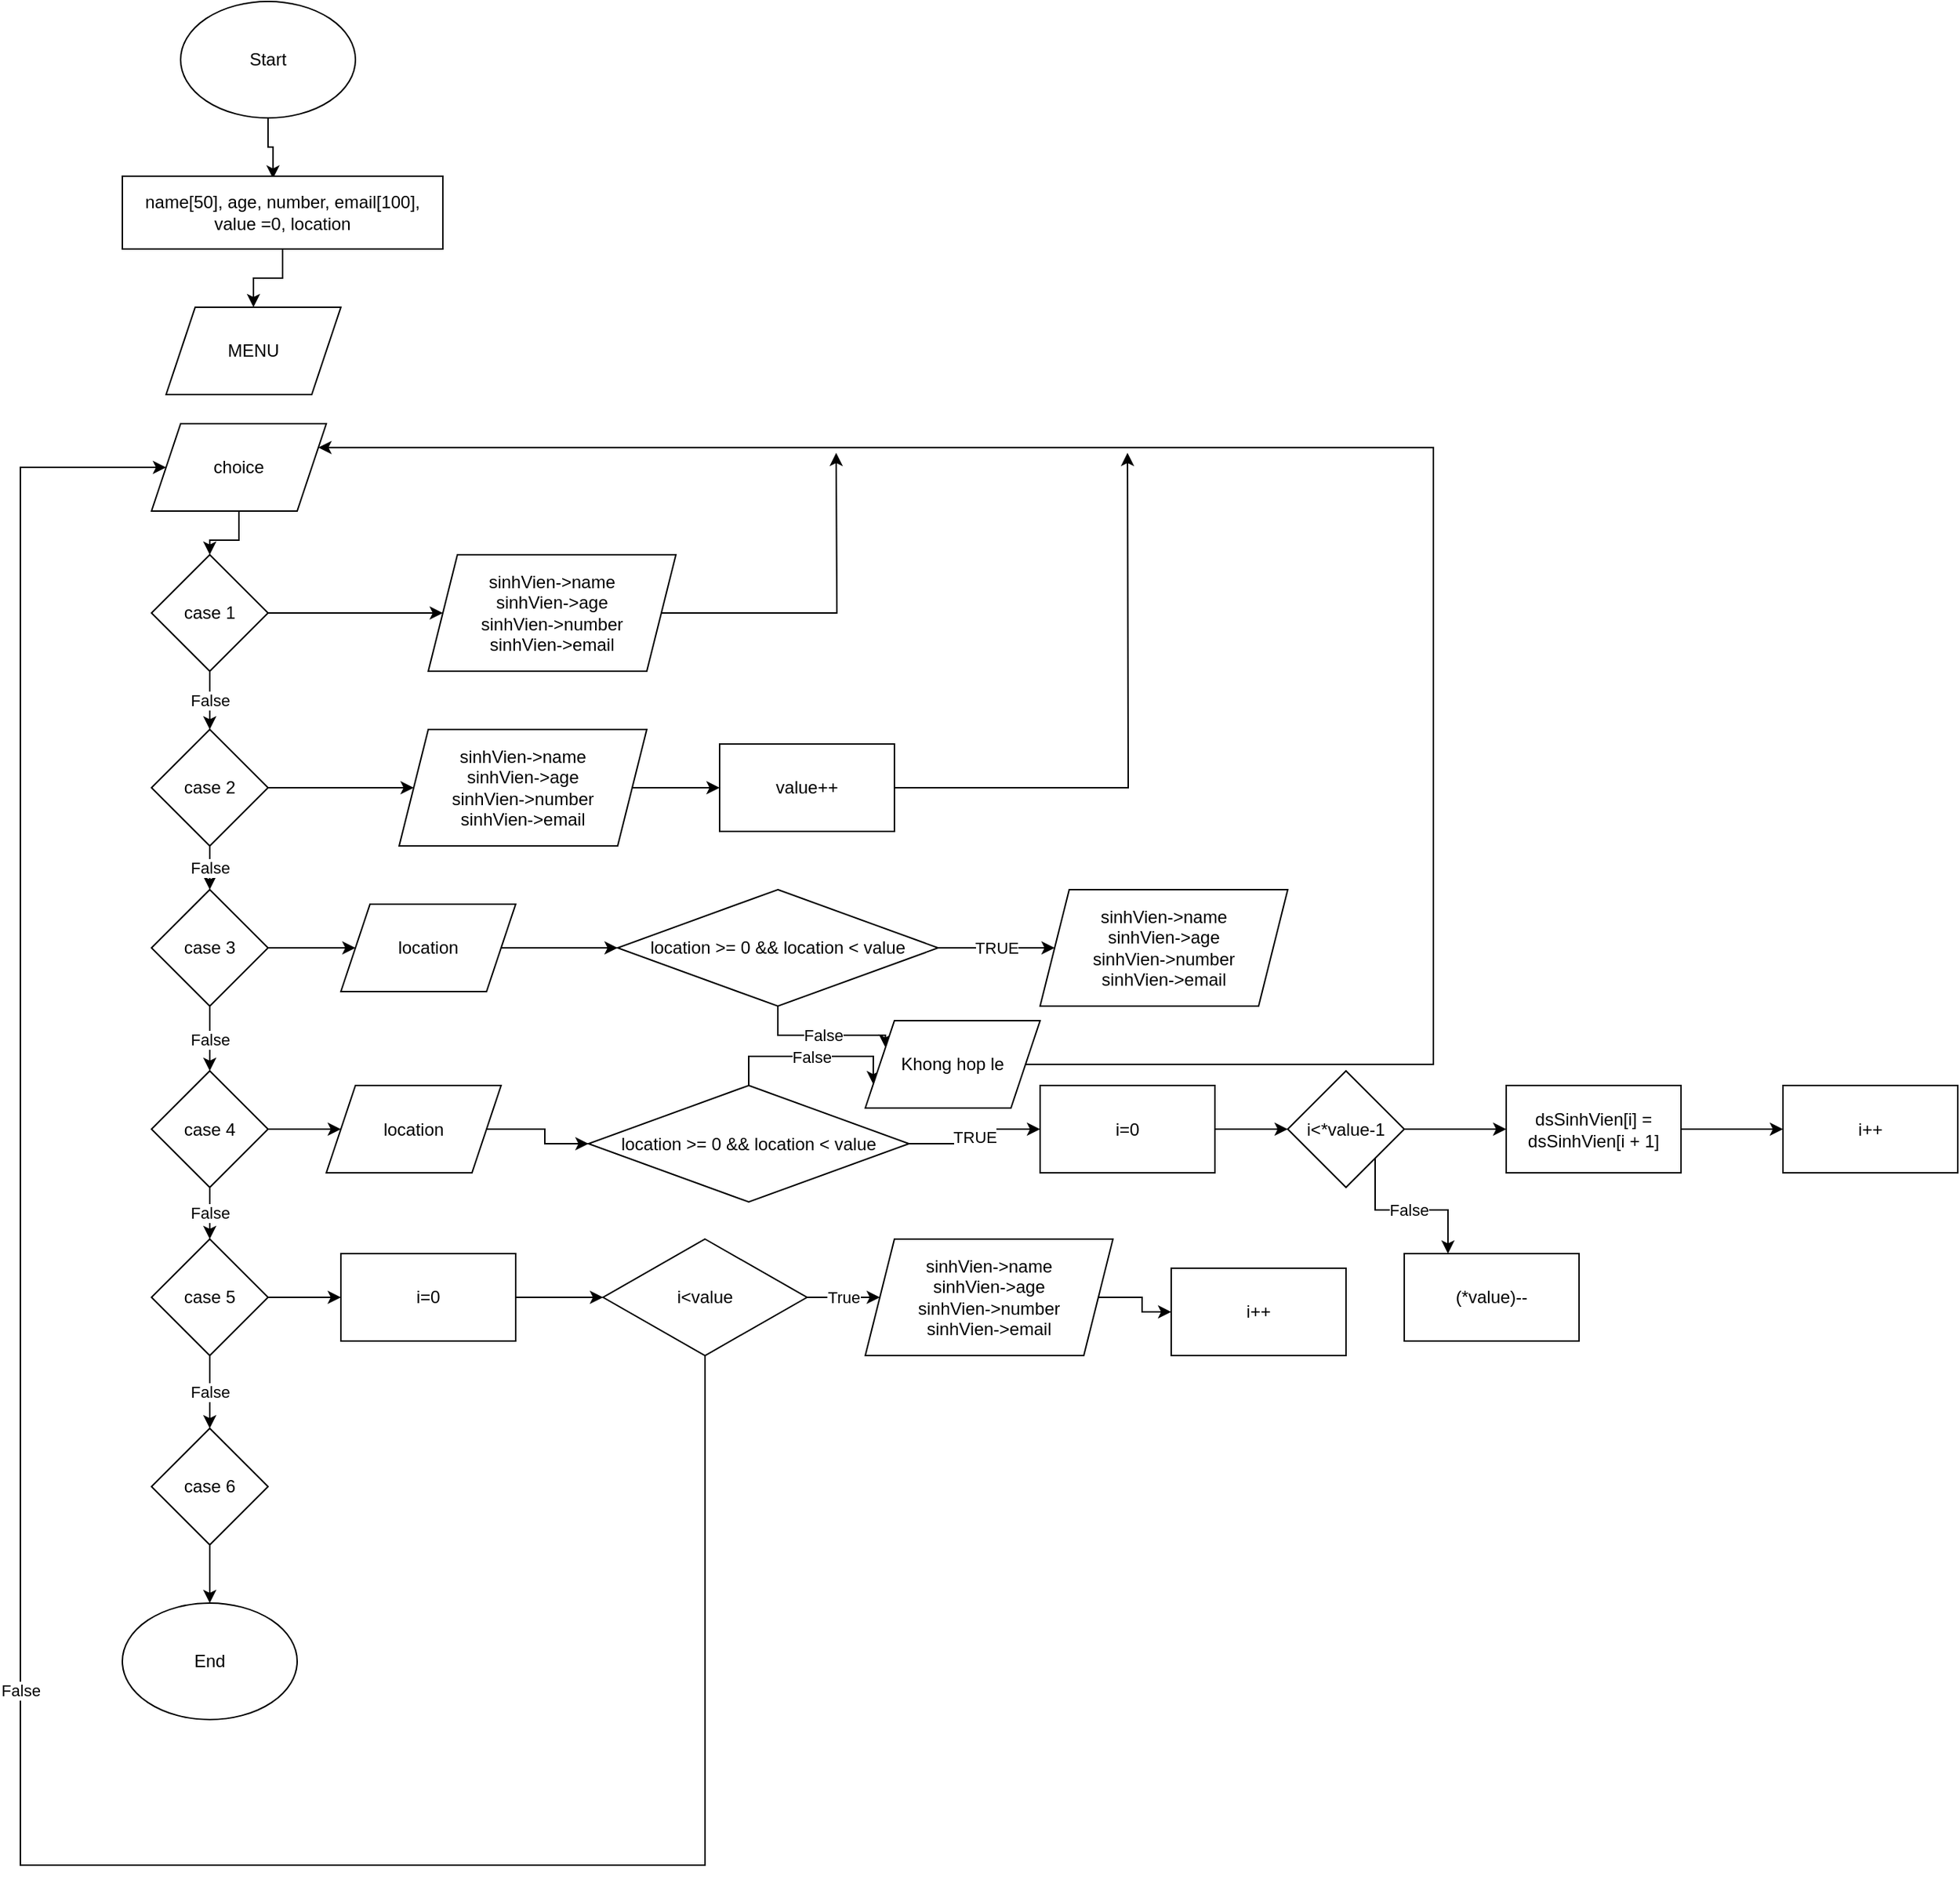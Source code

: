 <mxfile version="20.8.16" type="device"><diagram id="C5RBs43oDa-KdzZeNtuy" name="Page-1"><mxGraphModel dx="1323" dy="865" grid="1" gridSize="10" guides="1" tooltips="1" connect="1" arrows="1" fold="1" page="1" pageScale="1" pageWidth="827" pageHeight="1169" math="0" shadow="0"><root><mxCell id="WIyWlLk6GJQsqaUBKTNV-0"/><mxCell id="WIyWlLk6GJQsqaUBKTNV-1" parent="WIyWlLk6GJQsqaUBKTNV-0"/><mxCell id="BkMUkmzGFXqbEhpygOma-0" style="edgeStyle=orthogonalEdgeStyle;rounded=0;orthogonalLoop=1;jettySize=auto;html=1;entryX=0.47;entryY=0.033;entryDx=0;entryDy=0;entryPerimeter=0;" edge="1" parent="WIyWlLk6GJQsqaUBKTNV-1" source="BkMUkmzGFXqbEhpygOma-1" target="BkMUkmzGFXqbEhpygOma-3"><mxGeometry relative="1" as="geometry"/></mxCell><mxCell id="BkMUkmzGFXqbEhpygOma-1" value="Start" style="ellipse;whiteSpace=wrap;html=1;" vertex="1" parent="WIyWlLk6GJQsqaUBKTNV-1"><mxGeometry x="220" y="10" width="120" height="80" as="geometry"/></mxCell><mxCell id="BkMUkmzGFXqbEhpygOma-2" style="edgeStyle=orthogonalEdgeStyle;rounded=0;orthogonalLoop=1;jettySize=auto;html=1;entryX=0.5;entryY=0;entryDx=0;entryDy=0;" edge="1" parent="WIyWlLk6GJQsqaUBKTNV-1" source="BkMUkmzGFXqbEhpygOma-3" target="BkMUkmzGFXqbEhpygOma-5"><mxGeometry relative="1" as="geometry"><mxPoint x="280" y="220" as="targetPoint"/></mxGeometry></mxCell><mxCell id="BkMUkmzGFXqbEhpygOma-3" value="name[50],&amp;nbsp;age,&amp;nbsp;number,&amp;nbsp;email[100],&lt;br&gt;value =0, location" style="rounded=0;whiteSpace=wrap;html=1;" vertex="1" parent="WIyWlLk6GJQsqaUBKTNV-1"><mxGeometry x="180" y="130" width="220" height="50" as="geometry"/></mxCell><mxCell id="BkMUkmzGFXqbEhpygOma-5" value="MENU" style="shape=parallelogram;perimeter=parallelogramPerimeter;whiteSpace=wrap;html=1;fixedSize=1;" vertex="1" parent="WIyWlLk6GJQsqaUBKTNV-1"><mxGeometry x="210" y="220" width="120" height="60" as="geometry"/></mxCell><mxCell id="BkMUkmzGFXqbEhpygOma-21" style="edgeStyle=orthogonalEdgeStyle;rounded=0;orthogonalLoop=1;jettySize=auto;html=1;" edge="1" parent="WIyWlLk6GJQsqaUBKTNV-1" source="BkMUkmzGFXqbEhpygOma-7" target="BkMUkmzGFXqbEhpygOma-8"><mxGeometry relative="1" as="geometry"/></mxCell><mxCell id="BkMUkmzGFXqbEhpygOma-7" value="choice" style="shape=parallelogram;perimeter=parallelogramPerimeter;whiteSpace=wrap;html=1;fixedSize=1;" vertex="1" parent="WIyWlLk6GJQsqaUBKTNV-1"><mxGeometry x="200" y="300" width="120" height="60" as="geometry"/></mxCell><mxCell id="BkMUkmzGFXqbEhpygOma-22" value="False" style="edgeStyle=orthogonalEdgeStyle;rounded=0;orthogonalLoop=1;jettySize=auto;html=1;entryX=0.5;entryY=0;entryDx=0;entryDy=0;" edge="1" parent="WIyWlLk6GJQsqaUBKTNV-1" source="BkMUkmzGFXqbEhpygOma-8" target="BkMUkmzGFXqbEhpygOma-13"><mxGeometry relative="1" as="geometry"/></mxCell><mxCell id="BkMUkmzGFXqbEhpygOma-24" style="edgeStyle=orthogonalEdgeStyle;rounded=0;orthogonalLoop=1;jettySize=auto;html=1;entryX=0;entryY=0.5;entryDx=0;entryDy=0;" edge="1" parent="WIyWlLk6GJQsqaUBKTNV-1" source="BkMUkmzGFXqbEhpygOma-8" target="BkMUkmzGFXqbEhpygOma-23"><mxGeometry relative="1" as="geometry"/></mxCell><mxCell id="BkMUkmzGFXqbEhpygOma-8" value="case 1" style="rhombus;whiteSpace=wrap;html=1;" vertex="1" parent="WIyWlLk6GJQsqaUBKTNV-1"><mxGeometry x="200" y="390" width="80" height="80" as="geometry"/></mxCell><mxCell id="BkMUkmzGFXqbEhpygOma-17" value="False" style="edgeStyle=orthogonalEdgeStyle;rounded=0;orthogonalLoop=1;jettySize=auto;html=1;entryX=0.5;entryY=0;entryDx=0;entryDy=0;" edge="1" parent="WIyWlLk6GJQsqaUBKTNV-1" source="BkMUkmzGFXqbEhpygOma-9" target="BkMUkmzGFXqbEhpygOma-11"><mxGeometry relative="1" as="geometry"/></mxCell><mxCell id="BkMUkmzGFXqbEhpygOma-59" style="edgeStyle=orthogonalEdgeStyle;rounded=0;orthogonalLoop=1;jettySize=auto;html=1;entryX=0;entryY=0.5;entryDx=0;entryDy=0;" edge="1" parent="WIyWlLk6GJQsqaUBKTNV-1" source="BkMUkmzGFXqbEhpygOma-9" target="BkMUkmzGFXqbEhpygOma-55"><mxGeometry relative="1" as="geometry"/></mxCell><mxCell id="BkMUkmzGFXqbEhpygOma-9" value="case 5" style="rhombus;whiteSpace=wrap;html=1;" vertex="1" parent="WIyWlLk6GJQsqaUBKTNV-1"><mxGeometry x="200" y="860" width="80" height="80" as="geometry"/></mxCell><mxCell id="BkMUkmzGFXqbEhpygOma-16" style="edgeStyle=orthogonalEdgeStyle;rounded=0;orthogonalLoop=1;jettySize=auto;html=1;" edge="1" parent="WIyWlLk6GJQsqaUBKTNV-1" source="BkMUkmzGFXqbEhpygOma-11" target="BkMUkmzGFXqbEhpygOma-15"><mxGeometry relative="1" as="geometry"/></mxCell><mxCell id="BkMUkmzGFXqbEhpygOma-11" value="case 6" style="rhombus;whiteSpace=wrap;html=1;" vertex="1" parent="WIyWlLk6GJQsqaUBKTNV-1"><mxGeometry x="200" y="990" width="80" height="80" as="geometry"/></mxCell><mxCell id="BkMUkmzGFXqbEhpygOma-18" value="False" style="edgeStyle=orthogonalEdgeStyle;rounded=0;orthogonalLoop=1;jettySize=auto;html=1;" edge="1" parent="WIyWlLk6GJQsqaUBKTNV-1" source="BkMUkmzGFXqbEhpygOma-12" target="BkMUkmzGFXqbEhpygOma-9"><mxGeometry relative="1" as="geometry"/></mxCell><mxCell id="BkMUkmzGFXqbEhpygOma-38" style="edgeStyle=orthogonalEdgeStyle;rounded=0;orthogonalLoop=1;jettySize=auto;html=1;entryX=0;entryY=0.5;entryDx=0;entryDy=0;" edge="1" parent="WIyWlLk6GJQsqaUBKTNV-1" source="BkMUkmzGFXqbEhpygOma-12" target="BkMUkmzGFXqbEhpygOma-37"><mxGeometry relative="1" as="geometry"/></mxCell><mxCell id="BkMUkmzGFXqbEhpygOma-12" value="case 4" style="rhombus;whiteSpace=wrap;html=1;" vertex="1" parent="WIyWlLk6GJQsqaUBKTNV-1"><mxGeometry x="200" y="744.5" width="80" height="80" as="geometry"/></mxCell><mxCell id="BkMUkmzGFXqbEhpygOma-20" value="False" style="edgeStyle=orthogonalEdgeStyle;rounded=0;orthogonalLoop=1;jettySize=auto;html=1;" edge="1" parent="WIyWlLk6GJQsqaUBKTNV-1" source="BkMUkmzGFXqbEhpygOma-13" target="BkMUkmzGFXqbEhpygOma-14"><mxGeometry relative="1" as="geometry"/></mxCell><mxCell id="BkMUkmzGFXqbEhpygOma-26" style="edgeStyle=orthogonalEdgeStyle;rounded=0;orthogonalLoop=1;jettySize=auto;html=1;" edge="1" parent="WIyWlLk6GJQsqaUBKTNV-1" source="BkMUkmzGFXqbEhpygOma-13" target="BkMUkmzGFXqbEhpygOma-25"><mxGeometry relative="1" as="geometry"/></mxCell><mxCell id="BkMUkmzGFXqbEhpygOma-13" value="case 2" style="rhombus;whiteSpace=wrap;html=1;" vertex="1" parent="WIyWlLk6GJQsqaUBKTNV-1"><mxGeometry x="200" y="510" width="80" height="80" as="geometry"/></mxCell><mxCell id="BkMUkmzGFXqbEhpygOma-19" value="False" style="edgeStyle=orthogonalEdgeStyle;rounded=0;orthogonalLoop=1;jettySize=auto;html=1;entryX=0.5;entryY=0;entryDx=0;entryDy=0;" edge="1" parent="WIyWlLk6GJQsqaUBKTNV-1" source="BkMUkmzGFXqbEhpygOma-14" target="BkMUkmzGFXqbEhpygOma-12"><mxGeometry relative="1" as="geometry"/></mxCell><mxCell id="BkMUkmzGFXqbEhpygOma-31" style="edgeStyle=orthogonalEdgeStyle;rounded=0;orthogonalLoop=1;jettySize=auto;html=1;entryX=0;entryY=0.5;entryDx=0;entryDy=0;" edge="1" parent="WIyWlLk6GJQsqaUBKTNV-1" source="BkMUkmzGFXqbEhpygOma-14" target="BkMUkmzGFXqbEhpygOma-29"><mxGeometry relative="1" as="geometry"/></mxCell><mxCell id="BkMUkmzGFXqbEhpygOma-14" value="case 3" style="rhombus;whiteSpace=wrap;html=1;" vertex="1" parent="WIyWlLk6GJQsqaUBKTNV-1"><mxGeometry x="200" y="620" width="80" height="80" as="geometry"/></mxCell><mxCell id="BkMUkmzGFXqbEhpygOma-15" value="End" style="ellipse;whiteSpace=wrap;html=1;" vertex="1" parent="WIyWlLk6GJQsqaUBKTNV-1"><mxGeometry x="180" y="1110" width="120" height="80" as="geometry"/></mxCell><mxCell id="BkMUkmzGFXqbEhpygOma-68" style="edgeStyle=orthogonalEdgeStyle;rounded=0;orthogonalLoop=1;jettySize=auto;html=1;" edge="1" parent="WIyWlLk6GJQsqaUBKTNV-1" source="BkMUkmzGFXqbEhpygOma-23"><mxGeometry relative="1" as="geometry"><mxPoint x="670" y="320" as="targetPoint"/></mxGeometry></mxCell><mxCell id="BkMUkmzGFXqbEhpygOma-23" value="sinhVien-&amp;gt;name&lt;br&gt;sinhVien-&amp;gt;age&lt;br&gt;sinhVien-&amp;gt;number&lt;br&gt;sinhVien-&amp;gt;email" style="shape=parallelogram;perimeter=parallelogramPerimeter;whiteSpace=wrap;html=1;fixedSize=1;" vertex="1" parent="WIyWlLk6GJQsqaUBKTNV-1"><mxGeometry x="390" y="390" width="170" height="80" as="geometry"/></mxCell><mxCell id="BkMUkmzGFXqbEhpygOma-28" style="edgeStyle=orthogonalEdgeStyle;rounded=0;orthogonalLoop=1;jettySize=auto;html=1;entryX=0;entryY=0.5;entryDx=0;entryDy=0;" edge="1" parent="WIyWlLk6GJQsqaUBKTNV-1" source="BkMUkmzGFXqbEhpygOma-25" target="BkMUkmzGFXqbEhpygOma-27"><mxGeometry relative="1" as="geometry"/></mxCell><mxCell id="BkMUkmzGFXqbEhpygOma-25" value="sinhVien-&amp;gt;name&lt;br&gt;sinhVien-&amp;gt;age&lt;br&gt;sinhVien-&amp;gt;number&lt;br&gt;sinhVien-&amp;gt;email" style="shape=parallelogram;perimeter=parallelogramPerimeter;whiteSpace=wrap;html=1;fixedSize=1;" vertex="1" parent="WIyWlLk6GJQsqaUBKTNV-1"><mxGeometry x="370" y="510" width="170" height="80" as="geometry"/></mxCell><mxCell id="BkMUkmzGFXqbEhpygOma-67" style="edgeStyle=orthogonalEdgeStyle;rounded=0;orthogonalLoop=1;jettySize=auto;html=1;" edge="1" parent="WIyWlLk6GJQsqaUBKTNV-1" source="BkMUkmzGFXqbEhpygOma-27"><mxGeometry relative="1" as="geometry"><mxPoint x="870" y="320" as="targetPoint"/></mxGeometry></mxCell><mxCell id="BkMUkmzGFXqbEhpygOma-27" value="value++" style="rounded=0;whiteSpace=wrap;html=1;" vertex="1" parent="WIyWlLk6GJQsqaUBKTNV-1"><mxGeometry x="590" y="520" width="120" height="60" as="geometry"/></mxCell><mxCell id="BkMUkmzGFXqbEhpygOma-32" style="edgeStyle=orthogonalEdgeStyle;rounded=0;orthogonalLoop=1;jettySize=auto;html=1;entryX=0;entryY=0.5;entryDx=0;entryDy=0;" edge="1" parent="WIyWlLk6GJQsqaUBKTNV-1" source="BkMUkmzGFXqbEhpygOma-29" target="BkMUkmzGFXqbEhpygOma-30"><mxGeometry relative="1" as="geometry"/></mxCell><mxCell id="BkMUkmzGFXqbEhpygOma-29" value="location" style="shape=parallelogram;perimeter=parallelogramPerimeter;whiteSpace=wrap;html=1;fixedSize=1;" vertex="1" parent="WIyWlLk6GJQsqaUBKTNV-1"><mxGeometry x="330" y="630" width="120" height="60" as="geometry"/></mxCell><mxCell id="BkMUkmzGFXqbEhpygOma-34" value="TRUE" style="edgeStyle=orthogonalEdgeStyle;rounded=0;orthogonalLoop=1;jettySize=auto;html=1;entryX=0;entryY=0.5;entryDx=0;entryDy=0;" edge="1" parent="WIyWlLk6GJQsqaUBKTNV-1" source="BkMUkmzGFXqbEhpygOma-30" target="BkMUkmzGFXqbEhpygOma-33"><mxGeometry relative="1" as="geometry"/></mxCell><mxCell id="BkMUkmzGFXqbEhpygOma-54" value="False" style="edgeStyle=orthogonalEdgeStyle;rounded=0;orthogonalLoop=1;jettySize=auto;html=1;entryX=0;entryY=0.25;entryDx=0;entryDy=0;" edge="1" parent="WIyWlLk6GJQsqaUBKTNV-1" source="BkMUkmzGFXqbEhpygOma-30" target="BkMUkmzGFXqbEhpygOma-52"><mxGeometry relative="1" as="geometry"/></mxCell><mxCell id="BkMUkmzGFXqbEhpygOma-30" value="location &amp;gt;= 0 &amp;amp;&amp;amp; location &amp;lt; value" style="rhombus;whiteSpace=wrap;html=1;" vertex="1" parent="WIyWlLk6GJQsqaUBKTNV-1"><mxGeometry x="520" y="620" width="220" height="80" as="geometry"/></mxCell><mxCell id="BkMUkmzGFXqbEhpygOma-33" value="sinhVien-&amp;gt;name&lt;br&gt;sinhVien-&amp;gt;age&lt;br&gt;sinhVien-&amp;gt;number&lt;br&gt;sinhVien-&amp;gt;email" style="shape=parallelogram;perimeter=parallelogramPerimeter;whiteSpace=wrap;html=1;fixedSize=1;" vertex="1" parent="WIyWlLk6GJQsqaUBKTNV-1"><mxGeometry x="810" y="620" width="170" height="80" as="geometry"/></mxCell><mxCell id="BkMUkmzGFXqbEhpygOma-40" style="edgeStyle=orthogonalEdgeStyle;rounded=0;orthogonalLoop=1;jettySize=auto;html=1;entryX=0;entryY=0.5;entryDx=0;entryDy=0;" edge="1" parent="WIyWlLk6GJQsqaUBKTNV-1" source="BkMUkmzGFXqbEhpygOma-37" target="BkMUkmzGFXqbEhpygOma-39"><mxGeometry relative="1" as="geometry"/></mxCell><mxCell id="BkMUkmzGFXqbEhpygOma-37" value="location" style="shape=parallelogram;perimeter=parallelogramPerimeter;whiteSpace=wrap;html=1;fixedSize=1;" vertex="1" parent="WIyWlLk6GJQsqaUBKTNV-1"><mxGeometry x="320" y="754.5" width="120" height="60" as="geometry"/></mxCell><mxCell id="BkMUkmzGFXqbEhpygOma-48" value="TRUE" style="edgeStyle=orthogonalEdgeStyle;rounded=0;orthogonalLoop=1;jettySize=auto;html=1;entryX=0;entryY=0.5;entryDx=0;entryDy=0;" edge="1" parent="WIyWlLk6GJQsqaUBKTNV-1" source="BkMUkmzGFXqbEhpygOma-39" target="BkMUkmzGFXqbEhpygOma-41"><mxGeometry relative="1" as="geometry"/></mxCell><mxCell id="BkMUkmzGFXqbEhpygOma-53" value="False" style="edgeStyle=orthogonalEdgeStyle;rounded=0;orthogonalLoop=1;jettySize=auto;html=1;entryX=0;entryY=0.75;entryDx=0;entryDy=0;" edge="1" parent="WIyWlLk6GJQsqaUBKTNV-1" source="BkMUkmzGFXqbEhpygOma-39" target="BkMUkmzGFXqbEhpygOma-52"><mxGeometry relative="1" as="geometry"/></mxCell><mxCell id="BkMUkmzGFXqbEhpygOma-39" value="location &amp;gt;= 0 &amp;amp;&amp;amp; location &amp;lt; value" style="rhombus;whiteSpace=wrap;html=1;" vertex="1" parent="WIyWlLk6GJQsqaUBKTNV-1"><mxGeometry x="500" y="754.5" width="220" height="80" as="geometry"/></mxCell><mxCell id="BkMUkmzGFXqbEhpygOma-45" style="edgeStyle=orthogonalEdgeStyle;rounded=0;orthogonalLoop=1;jettySize=auto;html=1;entryX=0;entryY=0.5;entryDx=0;entryDy=0;" edge="1" parent="WIyWlLk6GJQsqaUBKTNV-1" source="BkMUkmzGFXqbEhpygOma-41" target="BkMUkmzGFXqbEhpygOma-42"><mxGeometry relative="1" as="geometry"/></mxCell><mxCell id="BkMUkmzGFXqbEhpygOma-41" value="i=0" style="rounded=0;whiteSpace=wrap;html=1;" vertex="1" parent="WIyWlLk6GJQsqaUBKTNV-1"><mxGeometry x="810" y="754.5" width="120" height="60" as="geometry"/></mxCell><mxCell id="BkMUkmzGFXqbEhpygOma-46" style="edgeStyle=orthogonalEdgeStyle;rounded=0;orthogonalLoop=1;jettySize=auto;html=1;entryX=0;entryY=0.5;entryDx=0;entryDy=0;" edge="1" parent="WIyWlLk6GJQsqaUBKTNV-1" source="BkMUkmzGFXqbEhpygOma-42" target="BkMUkmzGFXqbEhpygOma-43"><mxGeometry relative="1" as="geometry"/></mxCell><mxCell id="BkMUkmzGFXqbEhpygOma-49" value="False" style="edgeStyle=orthogonalEdgeStyle;rounded=0;orthogonalLoop=1;jettySize=auto;html=1;entryX=0.25;entryY=0;entryDx=0;entryDy=0;" edge="1" parent="WIyWlLk6GJQsqaUBKTNV-1" source="BkMUkmzGFXqbEhpygOma-42" target="BkMUkmzGFXqbEhpygOma-50"><mxGeometry relative="1" as="geometry"><mxPoint x="1020" y="870" as="targetPoint"/><Array as="points"><mxPoint x="1040" y="840"/><mxPoint x="1090" y="840"/></Array></mxGeometry></mxCell><mxCell id="BkMUkmzGFXqbEhpygOma-42" value="i&amp;lt;*value-1" style="rhombus;whiteSpace=wrap;html=1;" vertex="1" parent="WIyWlLk6GJQsqaUBKTNV-1"><mxGeometry x="980" y="744.5" width="80" height="80" as="geometry"/></mxCell><mxCell id="BkMUkmzGFXqbEhpygOma-47" style="edgeStyle=orthogonalEdgeStyle;rounded=0;orthogonalLoop=1;jettySize=auto;html=1;entryX=0;entryY=0.5;entryDx=0;entryDy=0;" edge="1" parent="WIyWlLk6GJQsqaUBKTNV-1" source="BkMUkmzGFXqbEhpygOma-43" target="BkMUkmzGFXqbEhpygOma-44"><mxGeometry relative="1" as="geometry"/></mxCell><mxCell id="BkMUkmzGFXqbEhpygOma-43" value="dsSinhVien[i] = dsSinhVien[i + 1]" style="rounded=0;whiteSpace=wrap;html=1;" vertex="1" parent="WIyWlLk6GJQsqaUBKTNV-1"><mxGeometry x="1130" y="754.5" width="120" height="60" as="geometry"/></mxCell><mxCell id="BkMUkmzGFXqbEhpygOma-44" value="i++" style="rounded=0;whiteSpace=wrap;html=1;" vertex="1" parent="WIyWlLk6GJQsqaUBKTNV-1"><mxGeometry x="1320" y="754.5" width="120" height="60" as="geometry"/></mxCell><mxCell id="BkMUkmzGFXqbEhpygOma-50" value="(*value)--" style="rounded=0;whiteSpace=wrap;html=1;" vertex="1" parent="WIyWlLk6GJQsqaUBKTNV-1"><mxGeometry x="1060" y="870" width="120" height="60" as="geometry"/></mxCell><mxCell id="BkMUkmzGFXqbEhpygOma-66" style="edgeStyle=orthogonalEdgeStyle;rounded=0;orthogonalLoop=1;jettySize=auto;html=1;entryX=1;entryY=0.25;entryDx=0;entryDy=0;" edge="1" parent="WIyWlLk6GJQsqaUBKTNV-1" source="BkMUkmzGFXqbEhpygOma-52" target="BkMUkmzGFXqbEhpygOma-7"><mxGeometry relative="1" as="geometry"><Array as="points"><mxPoint x="1080" y="740"/><mxPoint x="1080" y="316"/></Array></mxGeometry></mxCell><mxCell id="BkMUkmzGFXqbEhpygOma-52" value="Khong hop le" style="shape=parallelogram;perimeter=parallelogramPerimeter;whiteSpace=wrap;html=1;fixedSize=1;" vertex="1" parent="WIyWlLk6GJQsqaUBKTNV-1"><mxGeometry x="690" y="710" width="120" height="60" as="geometry"/></mxCell><mxCell id="BkMUkmzGFXqbEhpygOma-60" style="edgeStyle=orthogonalEdgeStyle;rounded=0;orthogonalLoop=1;jettySize=auto;html=1;entryX=0;entryY=0.5;entryDx=0;entryDy=0;" edge="1" parent="WIyWlLk6GJQsqaUBKTNV-1" source="BkMUkmzGFXqbEhpygOma-55" target="BkMUkmzGFXqbEhpygOma-56"><mxGeometry relative="1" as="geometry"/></mxCell><mxCell id="BkMUkmzGFXqbEhpygOma-55" value="i=0" style="rounded=0;whiteSpace=wrap;html=1;" vertex="1" parent="WIyWlLk6GJQsqaUBKTNV-1"><mxGeometry x="330" y="870" width="120" height="60" as="geometry"/></mxCell><mxCell id="BkMUkmzGFXqbEhpygOma-61" value="True" style="edgeStyle=orthogonalEdgeStyle;rounded=0;orthogonalLoop=1;jettySize=auto;html=1;entryX=0;entryY=0.5;entryDx=0;entryDy=0;" edge="1" parent="WIyWlLk6GJQsqaUBKTNV-1" source="BkMUkmzGFXqbEhpygOma-56" target="BkMUkmzGFXqbEhpygOma-58"><mxGeometry relative="1" as="geometry"/></mxCell><mxCell id="BkMUkmzGFXqbEhpygOma-64" value="False" style="edgeStyle=orthogonalEdgeStyle;rounded=0;orthogonalLoop=1;jettySize=auto;html=1;" edge="1" parent="WIyWlLk6GJQsqaUBKTNV-1" source="BkMUkmzGFXqbEhpygOma-56"><mxGeometry relative="1" as="geometry"><mxPoint x="210" y="330" as="targetPoint"/><Array as="points"><mxPoint x="580" y="1290"/><mxPoint x="110" y="1290"/><mxPoint x="110" y="330"/></Array></mxGeometry></mxCell><mxCell id="BkMUkmzGFXqbEhpygOma-56" value="i&amp;lt;value" style="rhombus;whiteSpace=wrap;html=1;" vertex="1" parent="WIyWlLk6GJQsqaUBKTNV-1"><mxGeometry x="510" y="860" width="140" height="80" as="geometry"/></mxCell><mxCell id="BkMUkmzGFXqbEhpygOma-57" value="i++" style="rounded=0;whiteSpace=wrap;html=1;" vertex="1" parent="WIyWlLk6GJQsqaUBKTNV-1"><mxGeometry x="900" y="880" width="120" height="60" as="geometry"/></mxCell><mxCell id="BkMUkmzGFXqbEhpygOma-62" style="edgeStyle=orthogonalEdgeStyle;rounded=0;orthogonalLoop=1;jettySize=auto;html=1;" edge="1" parent="WIyWlLk6GJQsqaUBKTNV-1" source="BkMUkmzGFXqbEhpygOma-58" target="BkMUkmzGFXqbEhpygOma-57"><mxGeometry relative="1" as="geometry"/></mxCell><mxCell id="BkMUkmzGFXqbEhpygOma-58" value="sinhVien-&amp;gt;name&lt;br&gt;sinhVien-&amp;gt;age&lt;br&gt;sinhVien-&amp;gt;number&lt;br&gt;sinhVien-&amp;gt;email" style="shape=parallelogram;perimeter=parallelogramPerimeter;whiteSpace=wrap;html=1;fixedSize=1;" vertex="1" parent="WIyWlLk6GJQsqaUBKTNV-1"><mxGeometry x="690" y="860" width="170" height="80" as="geometry"/></mxCell></root></mxGraphModel></diagram></mxfile>